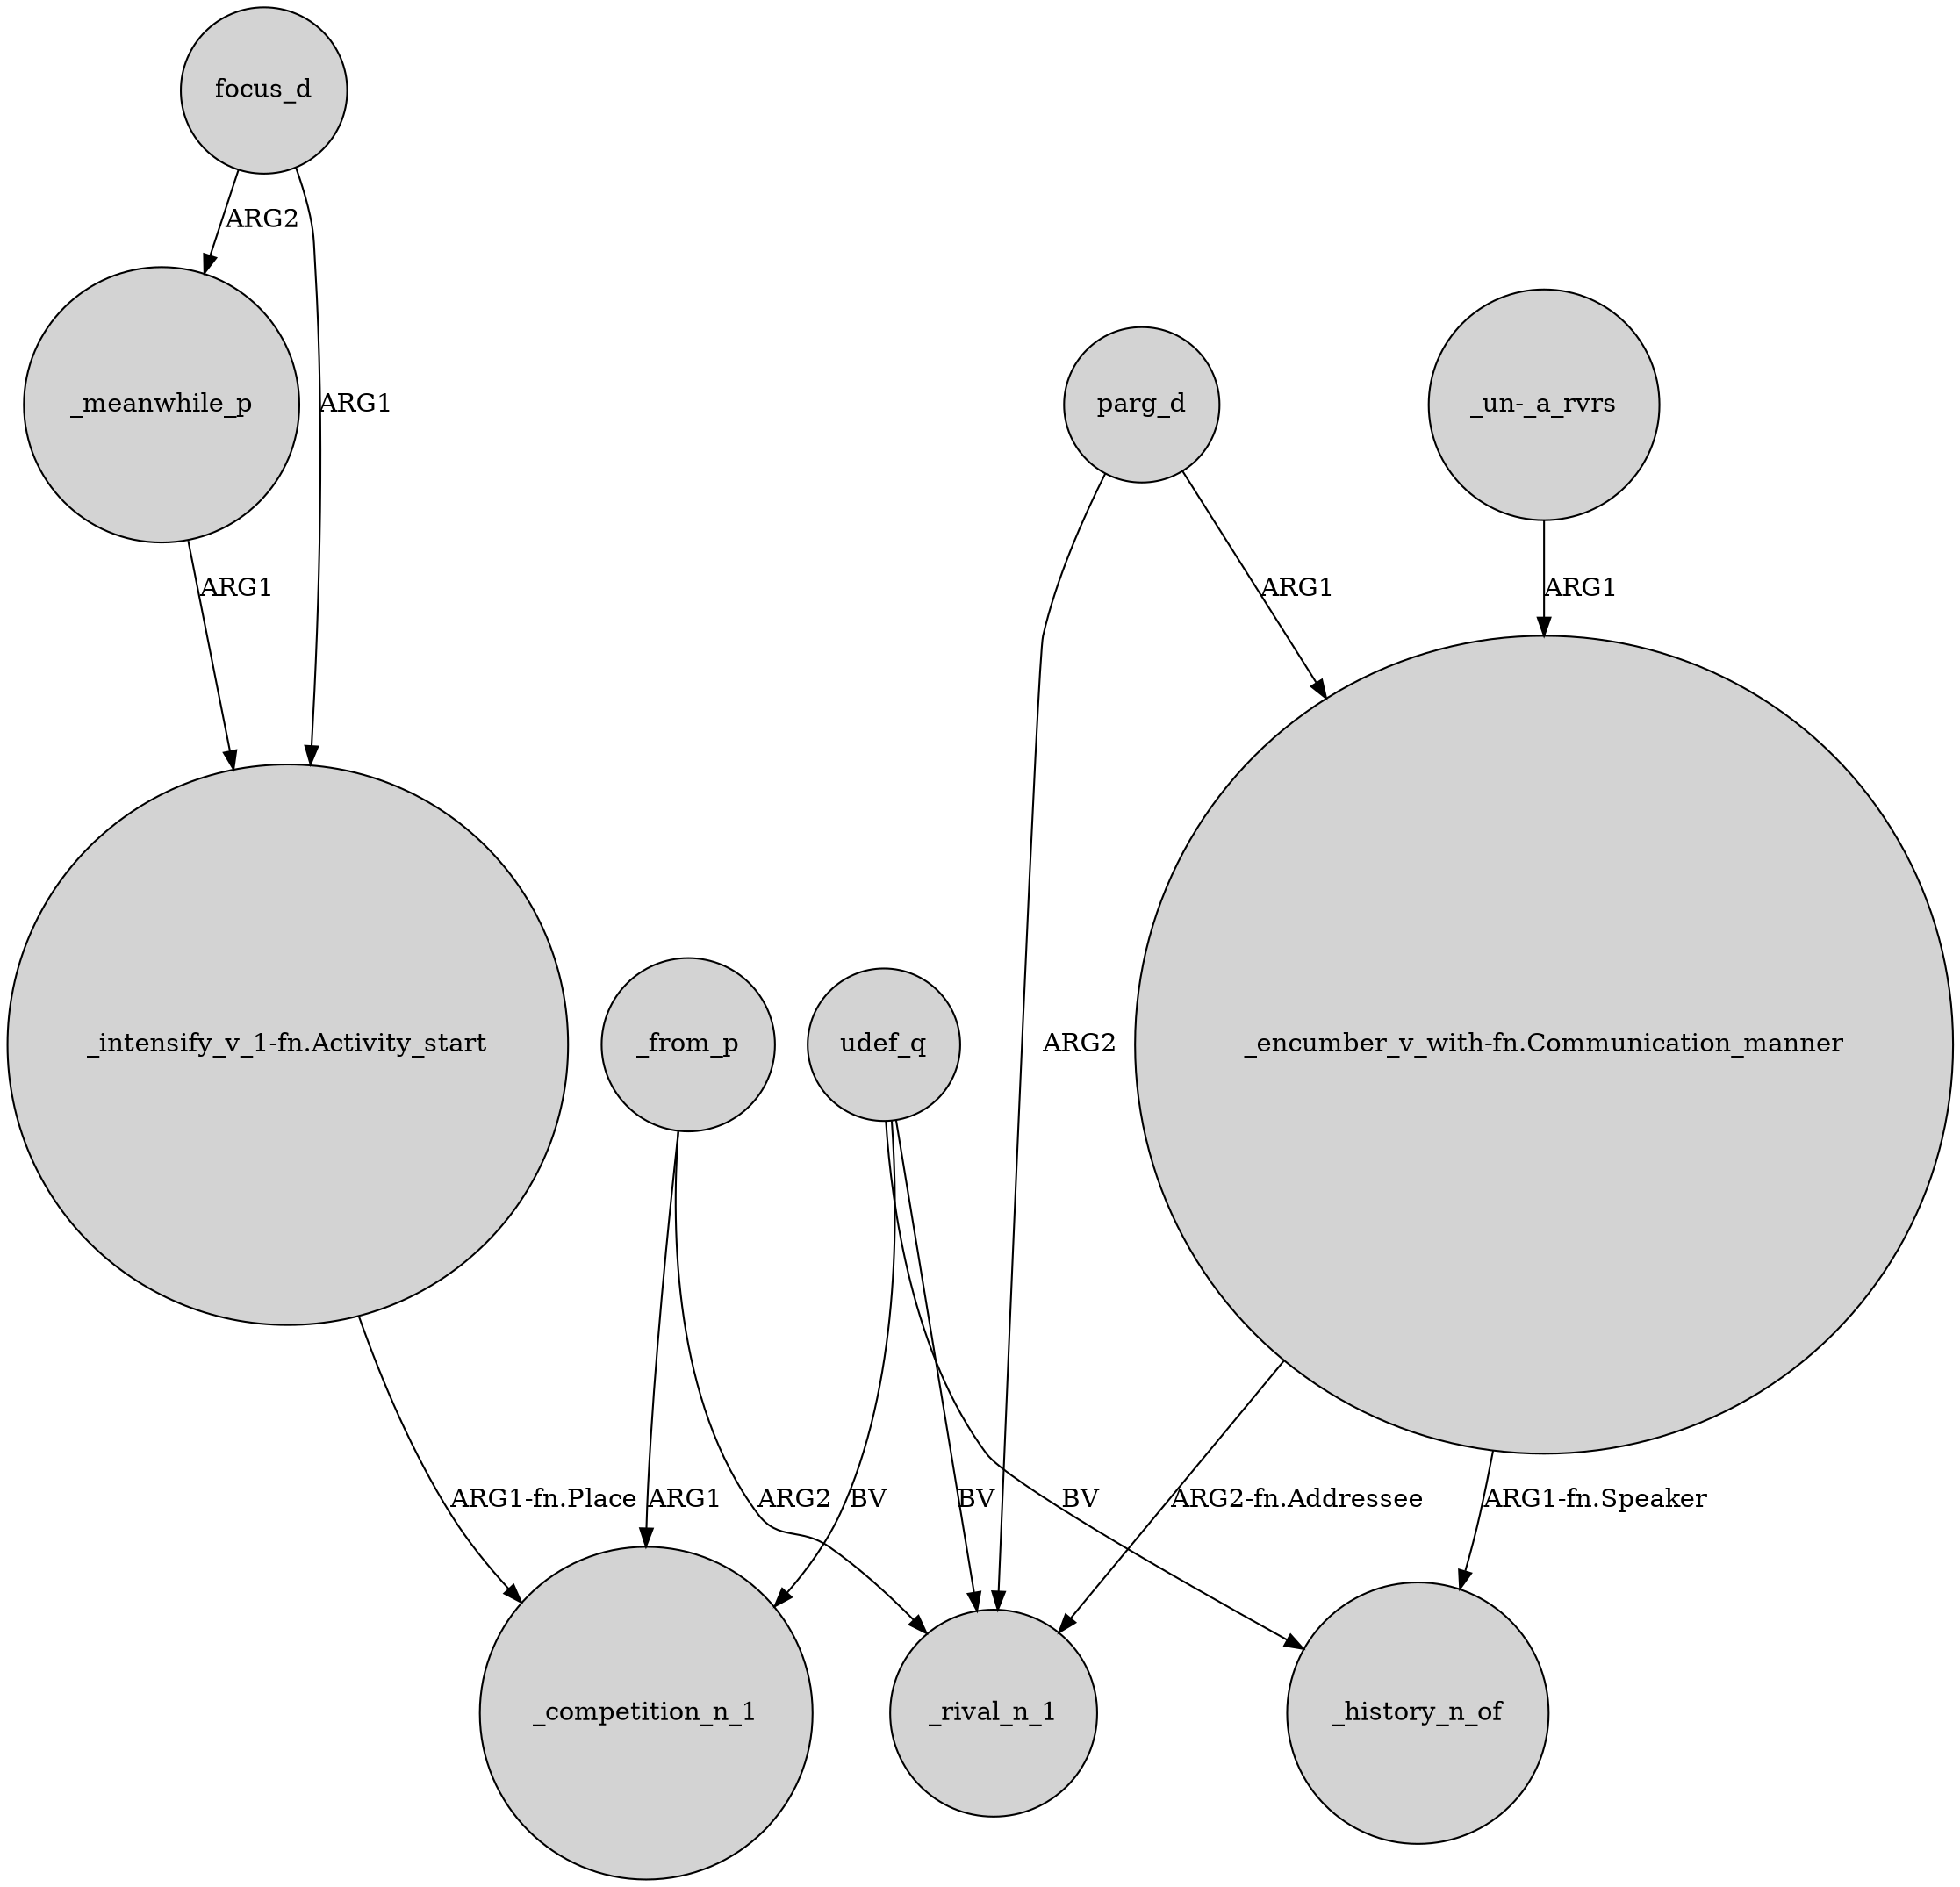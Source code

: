 digraph {
	node [shape=circle style=filled]
	_from_p -> _competition_n_1 [label=ARG1]
	udef_q -> _rival_n_1 [label=BV]
	_from_p -> _rival_n_1 [label=ARG2]
	focus_d -> "_intensify_v_1-fn.Activity_start" [label=ARG1]
	"_un-_a_rvrs" -> "_encumber_v_with-fn.Communication_manner" [label=ARG1]
	focus_d -> _meanwhile_p [label=ARG2]
	"_encumber_v_with-fn.Communication_manner" -> _rival_n_1 [label="ARG2-fn.Addressee"]
	udef_q -> _history_n_of [label=BV]
	udef_q -> _competition_n_1 [label=BV]
	_meanwhile_p -> "_intensify_v_1-fn.Activity_start" [label=ARG1]
	"_intensify_v_1-fn.Activity_start" -> _competition_n_1 [label="ARG1-fn.Place"]
	"_encumber_v_with-fn.Communication_manner" -> _history_n_of [label="ARG1-fn.Speaker"]
	parg_d -> "_encumber_v_with-fn.Communication_manner" [label=ARG1]
	parg_d -> _rival_n_1 [label=ARG2]
}
